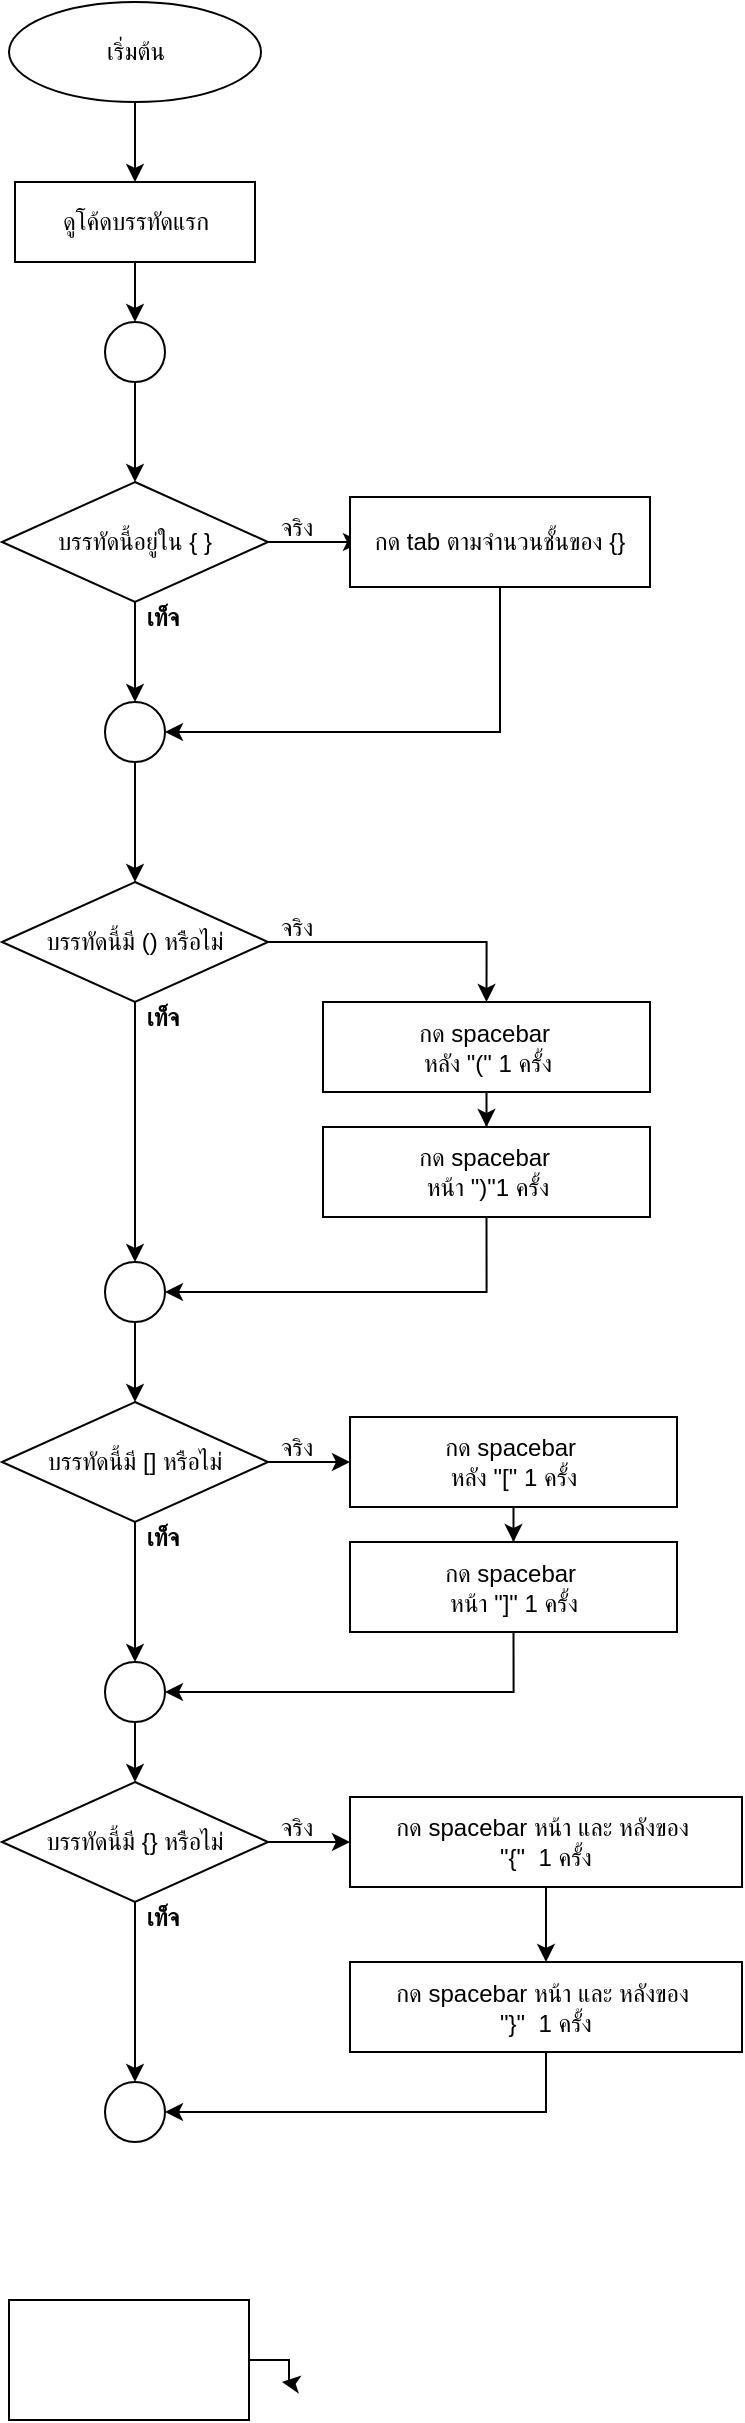 <mxfile version="24.9.1">
  <diagram name="Page-1" id="IXNQjjXNGDVPWY3JXqZK">
    <mxGraphModel dx="1313" dy="653" grid="1" gridSize="10" guides="1" tooltips="1" connect="1" arrows="1" fold="1" page="1" pageScale="1" pageWidth="827" pageHeight="1169" math="0" shadow="0">
      <root>
        <mxCell id="0" />
        <mxCell id="1" parent="0" />
        <mxCell id="7TrNmhmVkbIryDcWJuiU-4" value="" style="edgeStyle=orthogonalEdgeStyle;rounded=0;orthogonalLoop=1;jettySize=auto;html=1;entryX=0.5;entryY=0;entryDx=0;entryDy=0;" edge="1" parent="1" source="7TrNmhmVkbIryDcWJuiU-1" target="7TrNmhmVkbIryDcWJuiU-2">
          <mxGeometry relative="1" as="geometry" />
        </mxCell>
        <mxCell id="7TrNmhmVkbIryDcWJuiU-1" value="เริ่มต้น" style="ellipse;whiteSpace=wrap;html=1;" vertex="1" parent="1">
          <mxGeometry x="63.5" y="20" width="126" height="50" as="geometry" />
        </mxCell>
        <mxCell id="7TrNmhmVkbIryDcWJuiU-5" value="" style="edgeStyle=orthogonalEdgeStyle;rounded=0;orthogonalLoop=1;jettySize=auto;html=1;" edge="1" parent="1" source="7TrNmhmVkbIryDcWJuiU-2">
          <mxGeometry relative="1" as="geometry">
            <mxPoint x="126.5" y="180" as="targetPoint" />
          </mxGeometry>
        </mxCell>
        <mxCell id="7TrNmhmVkbIryDcWJuiU-2" value="ดูโค้ดบรรทัดแรก" style="rounded=0;whiteSpace=wrap;html=1;" vertex="1" parent="1">
          <mxGeometry x="66.5" y="110" width="120" height="40" as="geometry" />
        </mxCell>
        <mxCell id="7TrNmhmVkbIryDcWJuiU-10" value="" style="edgeStyle=orthogonalEdgeStyle;rounded=0;orthogonalLoop=1;jettySize=auto;html=1;" edge="1" parent="1" source="7TrNmhmVkbIryDcWJuiU-7" target="7TrNmhmVkbIryDcWJuiU-9">
          <mxGeometry relative="1" as="geometry" />
        </mxCell>
        <mxCell id="7TrNmhmVkbIryDcWJuiU-7" value="" style="ellipse;whiteSpace=wrap;html=1;aspect=fixed;" vertex="1" parent="1">
          <mxGeometry x="111.5" y="180" width="30" height="30" as="geometry" />
        </mxCell>
        <mxCell id="7TrNmhmVkbIryDcWJuiU-12" value="" style="edgeStyle=orthogonalEdgeStyle;rounded=0;orthogonalLoop=1;jettySize=auto;html=1;" edge="1" parent="1" source="7TrNmhmVkbIryDcWJuiU-9">
          <mxGeometry relative="1" as="geometry">
            <mxPoint x="239.5" y="290" as="targetPoint" />
          </mxGeometry>
        </mxCell>
        <mxCell id="7TrNmhmVkbIryDcWJuiU-20" style="edgeStyle=orthogonalEdgeStyle;rounded=0;orthogonalLoop=1;jettySize=auto;html=1;exitX=0.5;exitY=1;exitDx=0;exitDy=0;entryX=0.5;entryY=0;entryDx=0;entryDy=0;" edge="1" parent="1" source="7TrNmhmVkbIryDcWJuiU-9" target="7TrNmhmVkbIryDcWJuiU-19">
          <mxGeometry relative="1" as="geometry" />
        </mxCell>
        <mxCell id="7TrNmhmVkbIryDcWJuiU-9" value="บรรทัดนี้อยู่ใน { }" style="rhombus;whiteSpace=wrap;html=1;" vertex="1" parent="1">
          <mxGeometry x="60" y="260" width="133" height="60" as="geometry" />
        </mxCell>
        <mxCell id="7TrNmhmVkbIryDcWJuiU-35" style="edgeStyle=orthogonalEdgeStyle;rounded=0;orthogonalLoop=1;jettySize=auto;html=1;exitX=0.5;exitY=1;exitDx=0;exitDy=0;entryX=1;entryY=0.5;entryDx=0;entryDy=0;" edge="1" parent="1" source="7TrNmhmVkbIryDcWJuiU-14" target="7TrNmhmVkbIryDcWJuiU-19">
          <mxGeometry relative="1" as="geometry" />
        </mxCell>
        <mxCell id="7TrNmhmVkbIryDcWJuiU-14" value="กด tab ตามจำนวนชั้นของ {}" style="rounded=0;whiteSpace=wrap;html=1;" vertex="1" parent="1">
          <mxGeometry x="234" y="267.5" width="150" height="45" as="geometry" />
        </mxCell>
        <mxCell id="7TrNmhmVkbIryDcWJuiU-32" style="edgeStyle=orthogonalEdgeStyle;rounded=0;orthogonalLoop=1;jettySize=auto;html=1;exitX=0.5;exitY=1;exitDx=0;exitDy=0;entryX=0.5;entryY=0;entryDx=0;entryDy=0;" edge="1" parent="1" source="7TrNmhmVkbIryDcWJuiU-19" target="7TrNmhmVkbIryDcWJuiU-31">
          <mxGeometry relative="1" as="geometry" />
        </mxCell>
        <mxCell id="7TrNmhmVkbIryDcWJuiU-19" value="" style="ellipse;whiteSpace=wrap;html=1;aspect=fixed;" vertex="1" parent="1">
          <mxGeometry x="111.5" y="370" width="30" height="30" as="geometry" />
        </mxCell>
        <mxCell id="7TrNmhmVkbIryDcWJuiU-22" value="จริง" style="text;html=1;align=center;verticalAlign=middle;resizable=0;points=[];autosize=1;strokeColor=none;fillColor=none;" vertex="1" parent="1">
          <mxGeometry x="186.5" y="267.5" width="40" height="30" as="geometry" />
        </mxCell>
        <mxCell id="7TrNmhmVkbIryDcWJuiU-30" value="เท็จ" style="text;html=1;align=center;verticalAlign=middle;resizable=0;points=[];autosize=1;strokeColor=none;fillColor=none;fontStyle=1" vertex="1" parent="1">
          <mxGeometry x="120" y="312.5" width="40" height="30" as="geometry" />
        </mxCell>
        <mxCell id="7TrNmhmVkbIryDcWJuiU-37" value="" style="edgeStyle=orthogonalEdgeStyle;rounded=0;orthogonalLoop=1;jettySize=auto;html=1;entryX=0.5;entryY=0;entryDx=0;entryDy=0;" edge="1" parent="1" source="7TrNmhmVkbIryDcWJuiU-31" target="7TrNmhmVkbIryDcWJuiU-73">
          <mxGeometry relative="1" as="geometry">
            <mxPoint x="234" y="490" as="targetPoint" />
          </mxGeometry>
        </mxCell>
        <mxCell id="7TrNmhmVkbIryDcWJuiU-39" value="" style="edgeStyle=orthogonalEdgeStyle;rounded=0;orthogonalLoop=1;jettySize=auto;html=1;" edge="1" parent="1" source="7TrNmhmVkbIryDcWJuiU-31" target="7TrNmhmVkbIryDcWJuiU-38">
          <mxGeometry relative="1" as="geometry" />
        </mxCell>
        <mxCell id="7TrNmhmVkbIryDcWJuiU-31" value="บรรทัดนี้มี () หรือไม่" style="rhombus;whiteSpace=wrap;html=1;" vertex="1" parent="1">
          <mxGeometry x="60" y="460" width="133" height="60" as="geometry" />
        </mxCell>
        <mxCell id="7TrNmhmVkbIryDcWJuiU-51" value="" style="edgeStyle=orthogonalEdgeStyle;rounded=0;orthogonalLoop=1;jettySize=auto;html=1;" edge="1" parent="1" source="7TrNmhmVkbIryDcWJuiU-38" target="7TrNmhmVkbIryDcWJuiU-45">
          <mxGeometry relative="1" as="geometry" />
        </mxCell>
        <mxCell id="7TrNmhmVkbIryDcWJuiU-38" value="" style="ellipse;whiteSpace=wrap;html=1;aspect=fixed;" vertex="1" parent="1">
          <mxGeometry x="111.5" y="650" width="30" height="30" as="geometry" />
        </mxCell>
        <mxCell id="7TrNmhmVkbIryDcWJuiU-41" value="จริง" style="text;html=1;align=center;verticalAlign=middle;resizable=0;points=[];autosize=1;strokeColor=none;fillColor=none;" vertex="1" parent="1">
          <mxGeometry x="186.5" y="467.5" width="40" height="30" as="geometry" />
        </mxCell>
        <mxCell id="7TrNmhmVkbIryDcWJuiU-42" value="เท็จ" style="text;html=1;align=center;verticalAlign=middle;resizable=0;points=[];autosize=1;strokeColor=none;fillColor=none;fontStyle=1" vertex="1" parent="1">
          <mxGeometry x="120" y="512.5" width="40" height="30" as="geometry" />
        </mxCell>
        <mxCell id="7TrNmhmVkbIryDcWJuiU-43" value="" style="edgeStyle=orthogonalEdgeStyle;rounded=0;orthogonalLoop=1;jettySize=auto;html=1;" edge="1" parent="1" source="7TrNmhmVkbIryDcWJuiU-45" target="7TrNmhmVkbIryDcWJuiU-47">
          <mxGeometry relative="1" as="geometry" />
        </mxCell>
        <mxCell id="7TrNmhmVkbIryDcWJuiU-44" value="" style="edgeStyle=orthogonalEdgeStyle;rounded=0;orthogonalLoop=1;jettySize=auto;html=1;" edge="1" parent="1" source="7TrNmhmVkbIryDcWJuiU-45" target="7TrNmhmVkbIryDcWJuiU-48">
          <mxGeometry relative="1" as="geometry" />
        </mxCell>
        <mxCell id="7TrNmhmVkbIryDcWJuiU-45" value="บรรทัดนี้มี [] หรือไม่" style="rhombus;whiteSpace=wrap;html=1;" vertex="1" parent="1">
          <mxGeometry x="60" y="720" width="133" height="60" as="geometry" />
        </mxCell>
        <mxCell id="7TrNmhmVkbIryDcWJuiU-67" value="" style="edgeStyle=orthogonalEdgeStyle;rounded=0;orthogonalLoop=1;jettySize=auto;html=1;" edge="1" parent="1" source="7TrNmhmVkbIryDcWJuiU-47" target="7TrNmhmVkbIryDcWJuiU-66">
          <mxGeometry relative="1" as="geometry" />
        </mxCell>
        <mxCell id="7TrNmhmVkbIryDcWJuiU-47" value="กด spacebar&amp;nbsp;&lt;div&gt;หลัง&amp;nbsp;&lt;span style=&quot;background-color: initial;&quot;&gt;&quot;[&quot; 1 ครั้ง&lt;/span&gt;&lt;/div&gt;" style="rounded=0;whiteSpace=wrap;html=1;" vertex="1" parent="1">
          <mxGeometry x="234" y="727.5" width="163.5" height="45" as="geometry" />
        </mxCell>
        <mxCell id="7TrNmhmVkbIryDcWJuiU-61" style="edgeStyle=orthogonalEdgeStyle;rounded=0;orthogonalLoop=1;jettySize=auto;html=1;exitX=0.5;exitY=1;exitDx=0;exitDy=0;entryX=0.5;entryY=0;entryDx=0;entryDy=0;" edge="1" parent="1" source="7TrNmhmVkbIryDcWJuiU-48" target="7TrNmhmVkbIryDcWJuiU-54">
          <mxGeometry relative="1" as="geometry" />
        </mxCell>
        <mxCell id="7TrNmhmVkbIryDcWJuiU-48" value="" style="ellipse;whiteSpace=wrap;html=1;aspect=fixed;" vertex="1" parent="1">
          <mxGeometry x="111.5" y="850" width="30" height="30" as="geometry" />
        </mxCell>
        <mxCell id="7TrNmhmVkbIryDcWJuiU-49" value="จริง" style="text;html=1;align=center;verticalAlign=middle;resizable=0;points=[];autosize=1;strokeColor=none;fillColor=none;" vertex="1" parent="1">
          <mxGeometry x="186.5" y="727.5" width="40" height="30" as="geometry" />
        </mxCell>
        <mxCell id="7TrNmhmVkbIryDcWJuiU-50" value="เท็จ" style="text;html=1;align=center;verticalAlign=middle;resizable=0;points=[];autosize=1;strokeColor=none;fillColor=none;fontStyle=1" vertex="1" parent="1">
          <mxGeometry x="120" y="772.5" width="40" height="30" as="geometry" />
        </mxCell>
        <mxCell id="7TrNmhmVkbIryDcWJuiU-52" value="" style="edgeStyle=orthogonalEdgeStyle;rounded=0;orthogonalLoop=1;jettySize=auto;html=1;" edge="1" parent="1" source="7TrNmhmVkbIryDcWJuiU-54" target="7TrNmhmVkbIryDcWJuiU-56">
          <mxGeometry relative="1" as="geometry" />
        </mxCell>
        <mxCell id="7TrNmhmVkbIryDcWJuiU-53" value="" style="edgeStyle=orthogonalEdgeStyle;rounded=0;orthogonalLoop=1;jettySize=auto;html=1;" edge="1" parent="1" source="7TrNmhmVkbIryDcWJuiU-54" target="7TrNmhmVkbIryDcWJuiU-57">
          <mxGeometry relative="1" as="geometry" />
        </mxCell>
        <mxCell id="7TrNmhmVkbIryDcWJuiU-54" value="บรรทัดนี้มี {} หรือไม่" style="rhombus;whiteSpace=wrap;html=1;" vertex="1" parent="1">
          <mxGeometry x="60" y="910" width="133" height="60" as="geometry" />
        </mxCell>
        <mxCell id="7TrNmhmVkbIryDcWJuiU-64" value="" style="edgeStyle=orthogonalEdgeStyle;rounded=0;orthogonalLoop=1;jettySize=auto;html=1;" edge="1" parent="1" source="7TrNmhmVkbIryDcWJuiU-56" target="7TrNmhmVkbIryDcWJuiU-62">
          <mxGeometry relative="1" as="geometry" />
        </mxCell>
        <mxCell id="7TrNmhmVkbIryDcWJuiU-56" value="กด spacebar หน้า และ หลังของ&amp;nbsp;&lt;div&gt;&quot;{&quot;&amp;nbsp; 1 ครั้ง&lt;/div&gt;" style="rounded=0;whiteSpace=wrap;html=1;" vertex="1" parent="1">
          <mxGeometry x="234" y="917.5" width="196" height="45" as="geometry" />
        </mxCell>
        <mxCell id="7TrNmhmVkbIryDcWJuiU-57" value="" style="ellipse;whiteSpace=wrap;html=1;aspect=fixed;" vertex="1" parent="1">
          <mxGeometry x="111.5" y="1060" width="30" height="30" as="geometry" />
        </mxCell>
        <mxCell id="7TrNmhmVkbIryDcWJuiU-58" value="จริง" style="text;html=1;align=center;verticalAlign=middle;resizable=0;points=[];autosize=1;strokeColor=none;fillColor=none;" vertex="1" parent="1">
          <mxGeometry x="186.5" y="917.5" width="40" height="30" as="geometry" />
        </mxCell>
        <mxCell id="7TrNmhmVkbIryDcWJuiU-59" value="เท็จ" style="text;html=1;align=center;verticalAlign=middle;resizable=0;points=[];autosize=1;strokeColor=none;fillColor=none;fontStyle=1" vertex="1" parent="1">
          <mxGeometry x="120" y="962.5" width="40" height="30" as="geometry" />
        </mxCell>
        <mxCell id="7TrNmhmVkbIryDcWJuiU-65" style="edgeStyle=orthogonalEdgeStyle;rounded=0;orthogonalLoop=1;jettySize=auto;html=1;exitX=0.5;exitY=1;exitDx=0;exitDy=0;entryX=1;entryY=0.5;entryDx=0;entryDy=0;" edge="1" parent="1" source="7TrNmhmVkbIryDcWJuiU-62" target="7TrNmhmVkbIryDcWJuiU-57">
          <mxGeometry relative="1" as="geometry" />
        </mxCell>
        <mxCell id="7TrNmhmVkbIryDcWJuiU-62" value="กด spacebar หน้า และ หลังของ&amp;nbsp;&lt;div&gt;&quot;}&quot;&amp;nbsp; 1 ครั้ง&lt;/div&gt;" style="rounded=0;whiteSpace=wrap;html=1;" vertex="1" parent="1">
          <mxGeometry x="234" y="1000" width="196" height="45" as="geometry" />
        </mxCell>
        <mxCell id="7TrNmhmVkbIryDcWJuiU-68" style="edgeStyle=orthogonalEdgeStyle;rounded=0;orthogonalLoop=1;jettySize=auto;html=1;exitX=0.5;exitY=1;exitDx=0;exitDy=0;entryX=1;entryY=0.5;entryDx=0;entryDy=0;" edge="1" parent="1" source="7TrNmhmVkbIryDcWJuiU-66" target="7TrNmhmVkbIryDcWJuiU-48">
          <mxGeometry relative="1" as="geometry" />
        </mxCell>
        <mxCell id="7TrNmhmVkbIryDcWJuiU-66" value="กด spacebar&lt;span style=&quot;background-color: initial;&quot;&gt;&amp;nbsp;&lt;/span&gt;&lt;div&gt;&lt;span style=&quot;background-color: initial;&quot;&gt;หน้า &quot;]&quot; 1 ครั้ง&lt;/span&gt;&lt;/div&gt;" style="rounded=0;whiteSpace=wrap;html=1;" vertex="1" parent="1">
          <mxGeometry x="234" y="790" width="163.5" height="45" as="geometry" />
        </mxCell>
        <mxCell id="7TrNmhmVkbIryDcWJuiU-76" style="edgeStyle=orthogonalEdgeStyle;rounded=0;orthogonalLoop=1;jettySize=auto;html=1;" edge="1" parent="1" source="7TrNmhmVkbIryDcWJuiU-69">
          <mxGeometry relative="1" as="geometry">
            <mxPoint x="200" y="1210" as="targetPoint" />
          </mxGeometry>
        </mxCell>
        <mxCell id="7TrNmhmVkbIryDcWJuiU-69" value="" style="rounded=0;whiteSpace=wrap;html=1;" vertex="1" parent="1">
          <mxGeometry x="63.5" y="1169" width="120" height="60" as="geometry" />
        </mxCell>
        <mxCell id="7TrNmhmVkbIryDcWJuiU-72" value="" style="edgeStyle=orthogonalEdgeStyle;rounded=0;orthogonalLoop=1;jettySize=auto;html=1;" edge="1" parent="1" source="7TrNmhmVkbIryDcWJuiU-73" target="7TrNmhmVkbIryDcWJuiU-74">
          <mxGeometry relative="1" as="geometry" />
        </mxCell>
        <mxCell id="7TrNmhmVkbIryDcWJuiU-73" value="กด spacebar&amp;nbsp;&lt;div&gt;หลัง&amp;nbsp;&lt;span style=&quot;background-color: initial;&quot;&gt;&quot;(&quot; 1 ครั้ง&lt;/span&gt;&lt;/div&gt;" style="rounded=0;whiteSpace=wrap;html=1;" vertex="1" parent="1">
          <mxGeometry x="220.5" y="520" width="163.5" height="45" as="geometry" />
        </mxCell>
        <mxCell id="7TrNmhmVkbIryDcWJuiU-75" style="edgeStyle=orthogonalEdgeStyle;rounded=0;orthogonalLoop=1;jettySize=auto;html=1;exitX=0.5;exitY=1;exitDx=0;exitDy=0;entryX=1;entryY=0.5;entryDx=0;entryDy=0;" edge="1" parent="1" source="7TrNmhmVkbIryDcWJuiU-74" target="7TrNmhmVkbIryDcWJuiU-38">
          <mxGeometry relative="1" as="geometry" />
        </mxCell>
        <mxCell id="7TrNmhmVkbIryDcWJuiU-74" value="กด spacebar&lt;span style=&quot;background-color: initial;&quot;&gt;&amp;nbsp;&lt;/span&gt;&lt;div&gt;&lt;span style=&quot;background-color: initial;&quot;&gt;หน้า &quot;)&quot;1 ครั้ง&lt;/span&gt;&lt;/div&gt;" style="rounded=0;whiteSpace=wrap;html=1;" vertex="1" parent="1">
          <mxGeometry x="220.5" y="582.5" width="163.5" height="45" as="geometry" />
        </mxCell>
      </root>
    </mxGraphModel>
  </diagram>
</mxfile>
